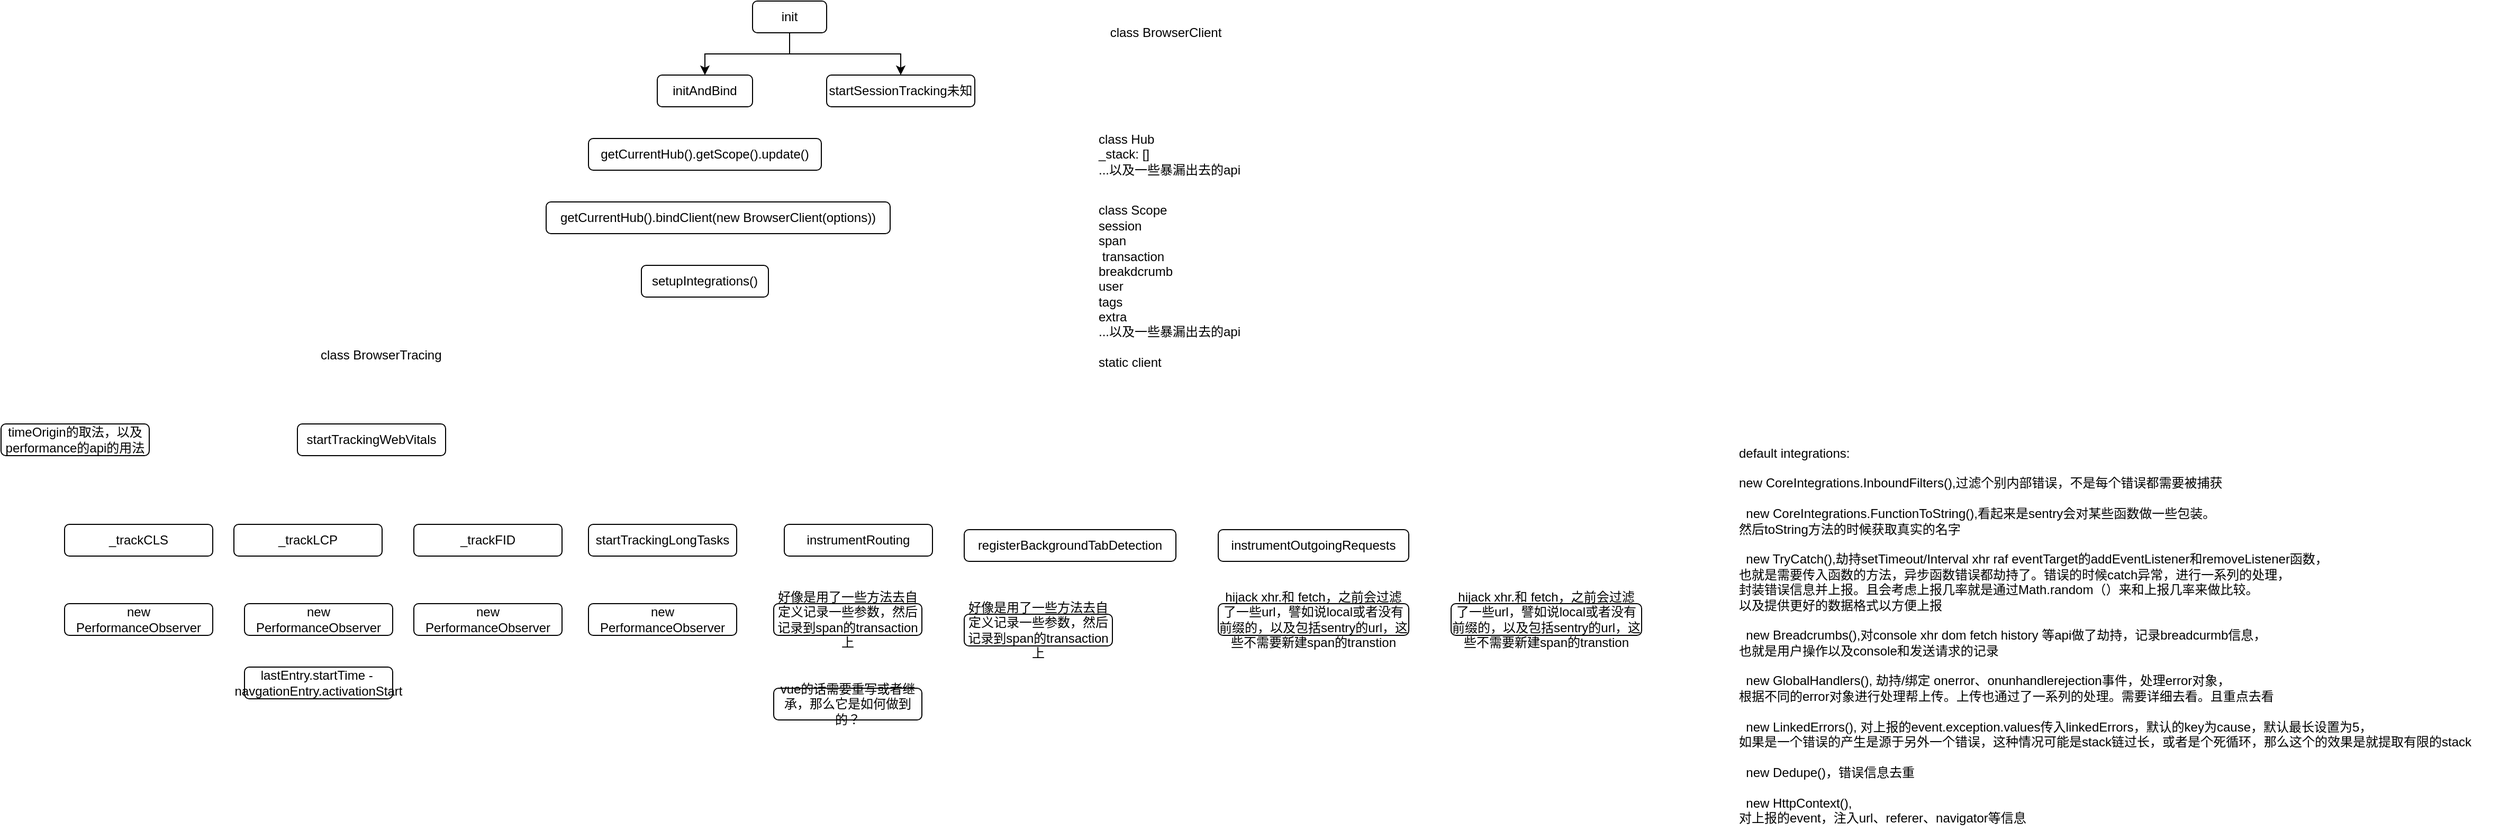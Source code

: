 <mxfile version="20.5.1" type="github">
  <diagram id="S6Es-kQb0I0hB4wbNMsK" name="第 1 页">
    <mxGraphModel dx="2249" dy="762" grid="1" gridSize="10" guides="1" tooltips="1" connect="1" arrows="0" fold="1" page="1" pageScale="1" pageWidth="827" pageHeight="1169" math="0" shadow="0">
      <root>
        <mxCell id="0" />
        <mxCell id="1" parent="0" />
        <mxCell id="4JxSbWImmoZFP9Ur36Un-6" style="edgeStyle=orthogonalEdgeStyle;rounded=0;orthogonalLoop=1;jettySize=auto;html=1;exitX=0.5;exitY=1;exitDx=0;exitDy=0;entryX=0.5;entryY=0;entryDx=0;entryDy=0;" parent="1" source="4JxSbWImmoZFP9Ur36Un-2" target="4JxSbWImmoZFP9Ur36Un-4" edge="1">
          <mxGeometry relative="1" as="geometry" />
        </mxCell>
        <mxCell id="4JxSbWImmoZFP9Ur36Un-7" style="edgeStyle=orthogonalEdgeStyle;rounded=0;orthogonalLoop=1;jettySize=auto;html=1;exitX=0.5;exitY=1;exitDx=0;exitDy=0;entryX=0.5;entryY=0;entryDx=0;entryDy=0;" parent="1" source="4JxSbWImmoZFP9Ur36Un-2" target="4JxSbWImmoZFP9Ur36Un-5" edge="1">
          <mxGeometry relative="1" as="geometry" />
        </mxCell>
        <mxCell id="4JxSbWImmoZFP9Ur36Un-2" value="init" style="rounded=1;whiteSpace=wrap;html=1;" parent="1" vertex="1">
          <mxGeometry x="280" y="60" width="70" height="30" as="geometry" />
        </mxCell>
        <mxCell id="4JxSbWImmoZFP9Ur36Un-4" value="initAndBind" style="rounded=1;whiteSpace=wrap;html=1;" parent="1" vertex="1">
          <mxGeometry x="190" y="130" width="90" height="30" as="geometry" />
        </mxCell>
        <mxCell id="4JxSbWImmoZFP9Ur36Un-5" value="startSessionTracking未知" style="rounded=1;whiteSpace=wrap;html=1;" parent="1" vertex="1">
          <mxGeometry x="350" y="130" width="140" height="30" as="geometry" />
        </mxCell>
        <mxCell id="4JxSbWImmoZFP9Ur36Un-8" value="getCurrentHub().getScope().update()" style="rounded=1;whiteSpace=wrap;html=1;" parent="1" vertex="1">
          <mxGeometry x="125" y="190" width="220" height="30" as="geometry" />
        </mxCell>
        <mxCell id="4JxSbWImmoZFP9Ur36Un-9" value="getCurrentHub().bindClient(new BrowserClient(options))" style="rounded=1;whiteSpace=wrap;html=1;" parent="1" vertex="1">
          <mxGeometry x="85" y="250" width="325" height="30" as="geometry" />
        </mxCell>
        <mxCell id="4JxSbWImmoZFP9Ur36Un-10" value="class BrowserClient" style="text;html=1;align=center;verticalAlign=middle;resizable=0;points=[];autosize=1;strokeColor=none;fillColor=none;" parent="1" vertex="1">
          <mxGeometry x="605" y="75" width="130" height="30" as="geometry" />
        </mxCell>
        <mxCell id="4JxSbWImmoZFP9Ur36Un-11" value="class Hub&lt;br&gt;_stack: []&lt;br&gt;...以及一些暴漏出去的api" style="text;html=1;align=left;verticalAlign=middle;resizable=0;points=[];autosize=1;strokeColor=none;fillColor=none;" parent="1" vertex="1">
          <mxGeometry x="605" y="175" width="160" height="60" as="geometry" />
        </mxCell>
        <mxCell id="4JxSbWImmoZFP9Ur36Un-12" value="class Scope&lt;br&gt;session&lt;br&gt;&lt;div style=&quot;&quot;&gt;span&lt;/div&gt;&lt;div style=&quot;&quot;&gt;&lt;span style=&quot;white-space: pre;&quot;&gt; &lt;/span&gt;transaction&lt;br&gt;&lt;/div&gt;&lt;div style=&quot;&quot;&gt;breakdcrumb&lt;/div&gt;&lt;div style=&quot;&quot;&gt;user&lt;/div&gt;&lt;div style=&quot;&quot;&gt;tags&lt;/div&gt;&lt;div style=&quot;&quot;&gt;extra&lt;/div&gt;&lt;div style=&quot;&quot;&gt;...以及一些暴漏出去的api&lt;/div&gt;&lt;div style=&quot;&quot;&gt;&lt;br&gt;&lt;/div&gt;&lt;div style=&quot;&quot;&gt;static client&lt;/div&gt;" style="text;html=1;align=left;verticalAlign=middle;resizable=0;points=[];autosize=1;strokeColor=none;fillColor=none;" parent="1" vertex="1">
          <mxGeometry x="605" y="245" width="160" height="170" as="geometry" />
        </mxCell>
        <mxCell id="4JxSbWImmoZFP9Ur36Un-14" value="&lt;span style=&quot;&quot;&gt;setupIntegrations()&lt;/span&gt;" style="rounded=1;whiteSpace=wrap;html=1;" parent="1" vertex="1">
          <mxGeometry x="175" y="310" width="120" height="30" as="geometry" />
        </mxCell>
        <mxCell id="4JxSbWImmoZFP9Ur36Un-15" value="class BrowserTracing" style="text;html=1;align=left;verticalAlign=middle;resizable=0;points=[];autosize=1;strokeColor=none;fillColor=none;" parent="1" vertex="1">
          <mxGeometry x="-130" y="380" width="140" height="30" as="geometry" />
        </mxCell>
        <mxCell id="4JxSbWImmoZFP9Ur36Un-16" value="startTrackingWebVitals" style="rounded=1;whiteSpace=wrap;html=1;" parent="1" vertex="1">
          <mxGeometry x="-150" y="460" width="140" height="30" as="geometry" />
        </mxCell>
        <mxCell id="4JxSbWImmoZFP9Ur36Un-17" value="startTrackingLongTasks" style="rounded=1;whiteSpace=wrap;html=1;" parent="1" vertex="1">
          <mxGeometry x="125" y="555" width="140" height="30" as="geometry" />
        </mxCell>
        <mxCell id="4JxSbWImmoZFP9Ur36Un-18" value="instrumentRouting" style="rounded=1;whiteSpace=wrap;html=1;" parent="1" vertex="1">
          <mxGeometry x="310" y="555" width="140" height="30" as="geometry" />
        </mxCell>
        <mxCell id="4JxSbWImmoZFP9Ur36Un-19" value="registerBackgroundTabDetection" style="rounded=1;whiteSpace=wrap;html=1;" parent="1" vertex="1">
          <mxGeometry x="480" y="560" width="200" height="30" as="geometry" />
        </mxCell>
        <mxCell id="4JxSbWImmoZFP9Ur36Un-20" value="instrumentOutgoingRequests" style="rounded=1;whiteSpace=wrap;html=1;" parent="1" vertex="1">
          <mxGeometry x="720" y="560" width="180" height="30" as="geometry" />
        </mxCell>
        <mxCell id="MK3jpLfj4tk0xaLqlPoM-1" value="_trackCLS" style="rounded=1;whiteSpace=wrap;html=1;" parent="1" vertex="1">
          <mxGeometry x="-370" y="555" width="140" height="30" as="geometry" />
        </mxCell>
        <mxCell id="MK3jpLfj4tk0xaLqlPoM-2" value="_trackLCP" style="rounded=1;whiteSpace=wrap;html=1;" parent="1" vertex="1">
          <mxGeometry x="-210" y="555" width="140" height="30" as="geometry" />
        </mxCell>
        <mxCell id="MK3jpLfj4tk0xaLqlPoM-3" value="_trackFID" style="rounded=1;whiteSpace=wrap;html=1;" parent="1" vertex="1">
          <mxGeometry x="-40" y="555" width="140" height="30" as="geometry" />
        </mxCell>
        <mxCell id="MK3jpLfj4tk0xaLqlPoM-4" value="new PerformanceObserver" style="rounded=1;whiteSpace=wrap;html=1;" parent="1" vertex="1">
          <mxGeometry x="-370" y="630" width="140" height="30" as="geometry" />
        </mxCell>
        <mxCell id="MK3jpLfj4tk0xaLqlPoM-5" value="new PerformanceObserver" style="rounded=1;whiteSpace=wrap;html=1;" parent="1" vertex="1">
          <mxGeometry x="-200" y="630" width="140" height="30" as="geometry" />
        </mxCell>
        <mxCell id="MK3jpLfj4tk0xaLqlPoM-6" value="lastEntry.startTime -&amp;nbsp; navgationEntry.activationStart" style="rounded=1;whiteSpace=wrap;html=1;" parent="1" vertex="1">
          <mxGeometry x="-200" y="690" width="140" height="30" as="geometry" />
        </mxCell>
        <mxCell id="MK3jpLfj4tk0xaLqlPoM-7" value="new PerformanceObserver" style="rounded=1;whiteSpace=wrap;html=1;" parent="1" vertex="1">
          <mxGeometry x="-40" y="630" width="140" height="30" as="geometry" />
        </mxCell>
        <mxCell id="MK3jpLfj4tk0xaLqlPoM-8" value="timeOrigin的取法，以及performance的api的用法" style="rounded=1;whiteSpace=wrap;html=1;" parent="1" vertex="1">
          <mxGeometry x="-430" y="460" width="140" height="30" as="geometry" />
        </mxCell>
        <mxCell id="MK3jpLfj4tk0xaLqlPoM-9" value="new PerformanceObserver" style="rounded=1;whiteSpace=wrap;html=1;" parent="1" vertex="1">
          <mxGeometry x="125" y="630" width="140" height="30" as="geometry" />
        </mxCell>
        <mxCell id="MK3jpLfj4tk0xaLqlPoM-10" value="好像是用了一些方法去自定义记录一些参数，然后记录到span的transaction上" style="rounded=1;whiteSpace=wrap;html=1;" parent="1" vertex="1">
          <mxGeometry x="300" y="630" width="140" height="30" as="geometry" />
        </mxCell>
        <mxCell id="MK3jpLfj4tk0xaLqlPoM-14" value="vue的话需要重写或者继承，那么它是如何做到的？" style="rounded=1;whiteSpace=wrap;html=1;" parent="1" vertex="1">
          <mxGeometry x="300" y="710" width="140" height="30" as="geometry" />
        </mxCell>
        <mxCell id="MK3jpLfj4tk0xaLqlPoM-11" value="好像是用了一些方法去自定义记录一些参数，然后记录到span的transaction上" style="rounded=1;whiteSpace=wrap;html=1;" parent="1" vertex="1">
          <mxGeometry x="480" y="640" width="140" height="30" as="geometry" />
        </mxCell>
        <mxCell id="MK3jpLfj4tk0xaLqlPoM-12" value="hijack xhr.和 fetch，之前会过滤了一些url，譬如说local或者没有前缀的，以及包括sentry的url，这些不需要新建span的transtion" style="rounded=1;whiteSpace=wrap;html=1;" parent="1" vertex="1">
          <mxGeometry x="720" y="630" width="180" height="30" as="geometry" />
        </mxCell>
        <mxCell id="MK3jpLfj4tk0xaLqlPoM-13" value="hijack xhr.和 fetch，之前会过滤了一些url，譬如说local或者没有前缀的，以及包括sentry的url，这些不需要新建span的transtion" style="rounded=1;whiteSpace=wrap;html=1;" parent="1" vertex="1">
          <mxGeometry x="940" y="630" width="180" height="30" as="geometry" />
        </mxCell>
        <mxCell id="MK3jpLfj4tk0xaLqlPoM-15" value="default integrations:&lt;br&gt;&lt;div style=&quot;&quot;&gt;&lt;br&gt;&lt;/div&gt;&lt;div style=&quot;&quot;&gt;new CoreIntegrations.InboundFilters(),过滤个别内部错误，不是每个错误都需要被捕获&lt;/div&gt;&lt;div style=&quot;&quot;&gt;&lt;br&gt;&lt;/div&gt;&lt;div style=&quot;&quot;&gt;&amp;nbsp; new CoreIntegrations.FunctionToString(),看起来是sentry会对某些函数做一些包装。&lt;/div&gt;&lt;div style=&quot;&quot;&gt;然后&lt;span style=&quot;background-color: initial;&quot;&gt;toString方法的时候获取真实的名字&lt;/span&gt;&lt;/div&gt;&lt;div style=&quot;&quot;&gt;&lt;span style=&quot;background-color: initial;&quot;&gt;&lt;br&gt;&lt;/span&gt;&lt;/div&gt;&lt;div style=&quot;&quot;&gt;&amp;nbsp; new TryCatch(),劫持setTimeout/Interval xhr raf eventTarget的addEventListener和removeListener函数，&lt;/div&gt;&lt;div style=&quot;&quot;&gt;也就是需要传入函数的方法，异步函数错误都劫持了。错误的时候catch异常，进行一系列的处理，&lt;/div&gt;&lt;div style=&quot;&quot;&gt;封装错误信息并上报。且会考虑上报几率就是通过Math.random（）来和上报几率来做比较。&lt;/div&gt;&lt;div style=&quot;&quot;&gt;以及提供更好的数据格式以方便上报&lt;/div&gt;&lt;div style=&quot;&quot;&gt;&lt;br&gt;&lt;/div&gt;&lt;div style=&quot;&quot;&gt;&amp;nbsp; new Breadcrumbs(),对console xhr dom fetch history 等api做了劫持，记录breadcurmb信息，&lt;/div&gt;&lt;div style=&quot;&quot;&gt;也就是用户操作以及console和发送请求的记录&lt;/div&gt;&lt;div style=&quot;&quot;&gt;&lt;br&gt;&lt;/div&gt;&lt;div style=&quot;&quot;&gt;&amp;nbsp; new GlobalHandlers(), 劫持/绑定 onerror、onunhandlerejection事件，处理error对象，&lt;/div&gt;&lt;div style=&quot;&quot;&gt;根据不同的error对象进行处理帮上传。上传也通过了一系列的处理。需要详细去看。且重点去看&lt;/div&gt;&lt;div style=&quot;&quot;&gt;&lt;br&gt;&lt;/div&gt;&lt;div style=&quot;&quot;&gt;&amp;nbsp; new LinkedErrors(), 对上报的event.exception.values传入linkedErrors，默认的key为cause，默认最长设置为5，&lt;/div&gt;&lt;div style=&quot;&quot;&gt;如果是一个错误的产生是源于另外一个错误，这种情况可能是stack链过长，或者是个死循环，那么这个的效果是就提取有限的stack&lt;/div&gt;&lt;div style=&quot;&quot;&gt;&lt;br&gt;&lt;/div&gt;&lt;div style=&quot;&quot;&gt;&amp;nbsp; new Dedupe()，错误信息去重&lt;/div&gt;&lt;div style=&quot;&quot;&gt;&lt;br&gt;&lt;/div&gt;&lt;div style=&quot;&quot;&gt;&amp;nbsp; new HttpContext(),&lt;/div&gt;对上报的event，注入url、referer、navigator等信息" style="text;html=1;align=left;verticalAlign=middle;resizable=0;points=[];autosize=1;strokeColor=none;fillColor=none;" parent="1" vertex="1">
          <mxGeometry x="1210" y="475" width="720" height="370" as="geometry" />
        </mxCell>
      </root>
    </mxGraphModel>
  </diagram>
</mxfile>
